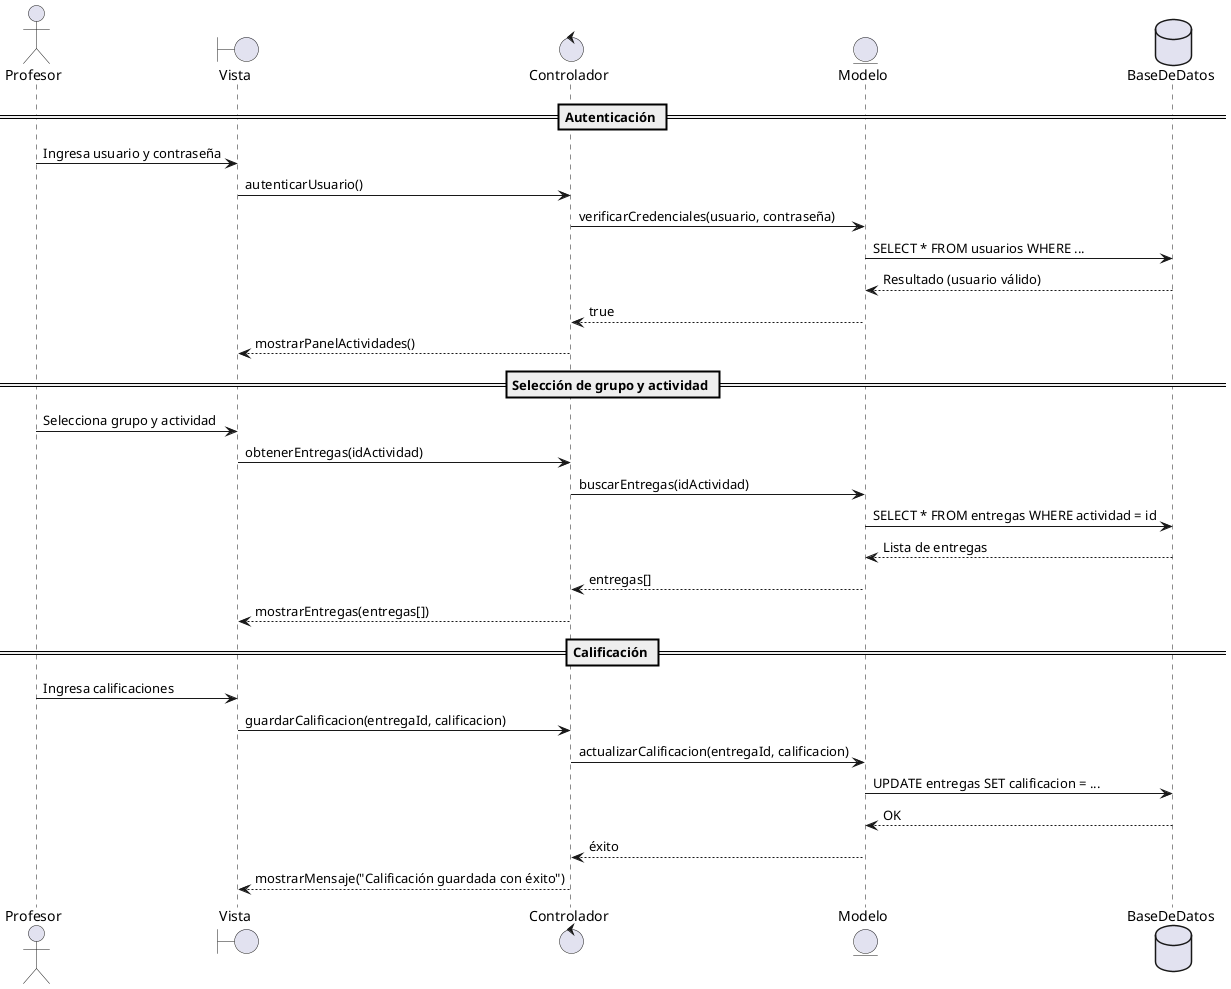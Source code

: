 @startuml
actor Profesor
boundary Vista
control Controlador
entity Modelo
database BaseDeDatos

== Autenticación ==
Profesor -> Vista : Ingresa usuario y contraseña
Vista -> Controlador : autenticarUsuario()
Controlador -> Modelo : verificarCredenciales(usuario, contraseña)
Modelo -> BaseDeDatos : SELECT * FROM usuarios WHERE ...
BaseDeDatos --> Modelo : Resultado (usuario válido)
Modelo --> Controlador : true
Controlador --> Vista : mostrarPanelActividades()

== Selección de grupo y actividad ==
Profesor -> Vista : Selecciona grupo y actividad
Vista -> Controlador : obtenerEntregas(idActividad)
Controlador -> Modelo : buscarEntregas(idActividad)
Modelo -> BaseDeDatos : SELECT * FROM entregas WHERE actividad = id
BaseDeDatos --> Modelo : Lista de entregas
Modelo --> Controlador : entregas[]
Controlador --> Vista : mostrarEntregas(entregas[])

== Calificación ==
Profesor -> Vista : Ingresa calificaciones
Vista -> Controlador : guardarCalificacion(entregaId, calificacion)
Controlador -> Modelo : actualizarCalificacion(entregaId, calificacion)
Modelo -> BaseDeDatos : UPDATE entregas SET calificacion = ...
BaseDeDatos --> Modelo : OK
Modelo --> Controlador : éxito
Controlador --> Vista : mostrarMensaje("Calificación guardada con éxito")

@enduml
